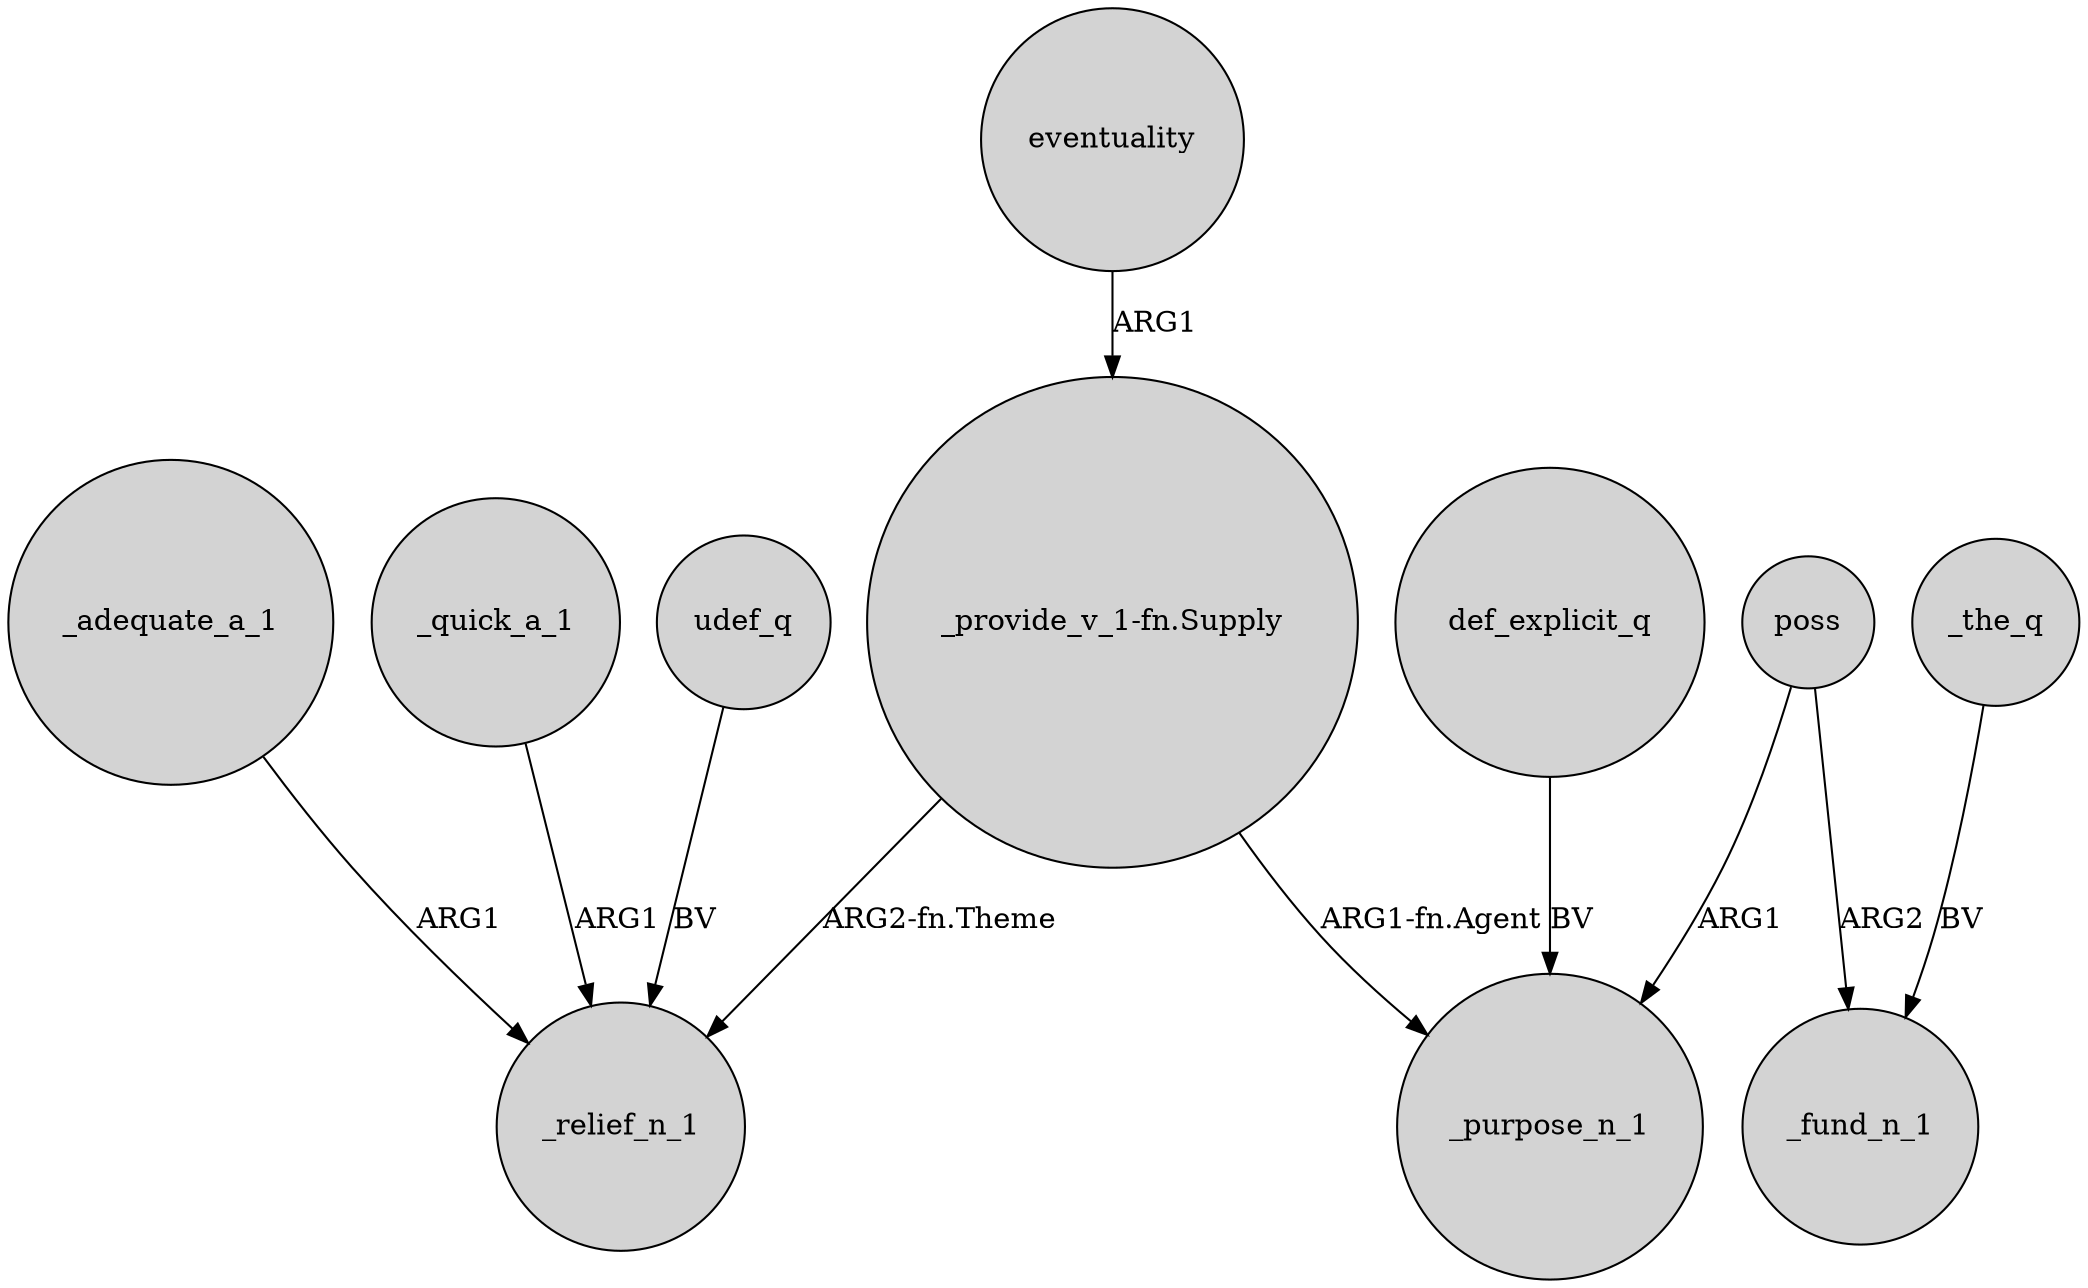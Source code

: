digraph {
	node [shape=circle style=filled]
	def_explicit_q -> _purpose_n_1 [label=BV]
	_adequate_a_1 -> _relief_n_1 [label=ARG1]
	"_provide_v_1-fn.Supply" -> _purpose_n_1 [label="ARG1-fn.Agent"]
	"_provide_v_1-fn.Supply" -> _relief_n_1 [label="ARG2-fn.Theme"]
	poss -> _purpose_n_1 [label=ARG1]
	_the_q -> _fund_n_1 [label=BV]
	_quick_a_1 -> _relief_n_1 [label=ARG1]
	poss -> _fund_n_1 [label=ARG2]
	udef_q -> _relief_n_1 [label=BV]
	eventuality -> "_provide_v_1-fn.Supply" [label=ARG1]
}
